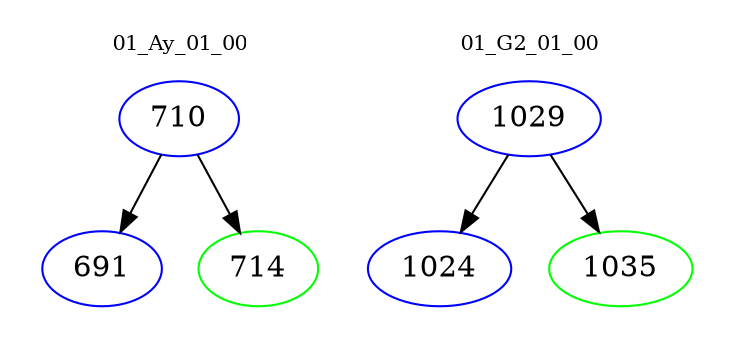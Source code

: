 digraph{
subgraph cluster_0 {
color = white
label = "01_Ay_01_00";
fontsize=10;
T0_710 [label="710", color="blue"]
T0_710 -> T0_691 [color="black"]
T0_691 [label="691", color="blue"]
T0_710 -> T0_714 [color="black"]
T0_714 [label="714", color="green"]
}
subgraph cluster_1 {
color = white
label = "01_G2_01_00";
fontsize=10;
T1_1029 [label="1029", color="blue"]
T1_1029 -> T1_1024 [color="black"]
T1_1024 [label="1024", color="blue"]
T1_1029 -> T1_1035 [color="black"]
T1_1035 [label="1035", color="green"]
}
}

